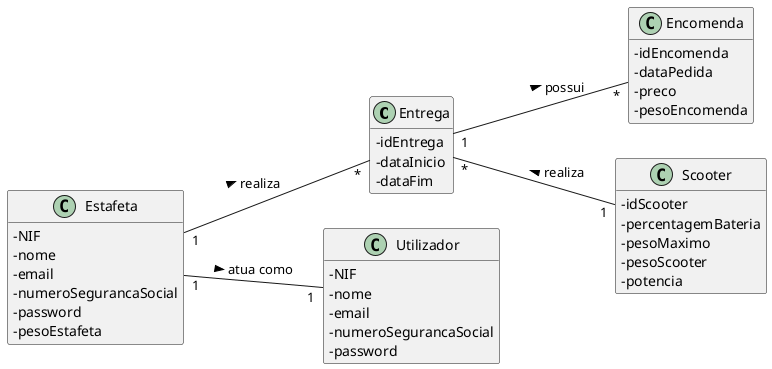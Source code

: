 @startuml
skinparam classAttributeIconSize 0
hide methods
left to right direction

class Entrega {
  -idEntrega
  -dataInicio
  -dataFim
}

class Encomenda {
  -idEncomenda
  -dataPedida
  -preco
  -pesoEncomenda
}

class Estafeta {
  -NIF
  -nome
  -email
  -numeroSegurancaSocial
  -password
  -pesoEstafeta
}

class Scooter {
  -idScooter
  -percentagemBateria
  -pesoMaximo
  -pesoScooter
  -potencia
}

class Utilizador {
  -NIF
  -nome
  -email
  -numeroSegurancaSocial
  -password
}

Estafeta "1" -- "1" Utilizador: atua como >
Entrega "1" -- "*" Encomenda : possui >
Estafeta "1" -- "*" Entrega: realiza >
Entrega "*" -- "1" Scooter: realiza <

@enduml